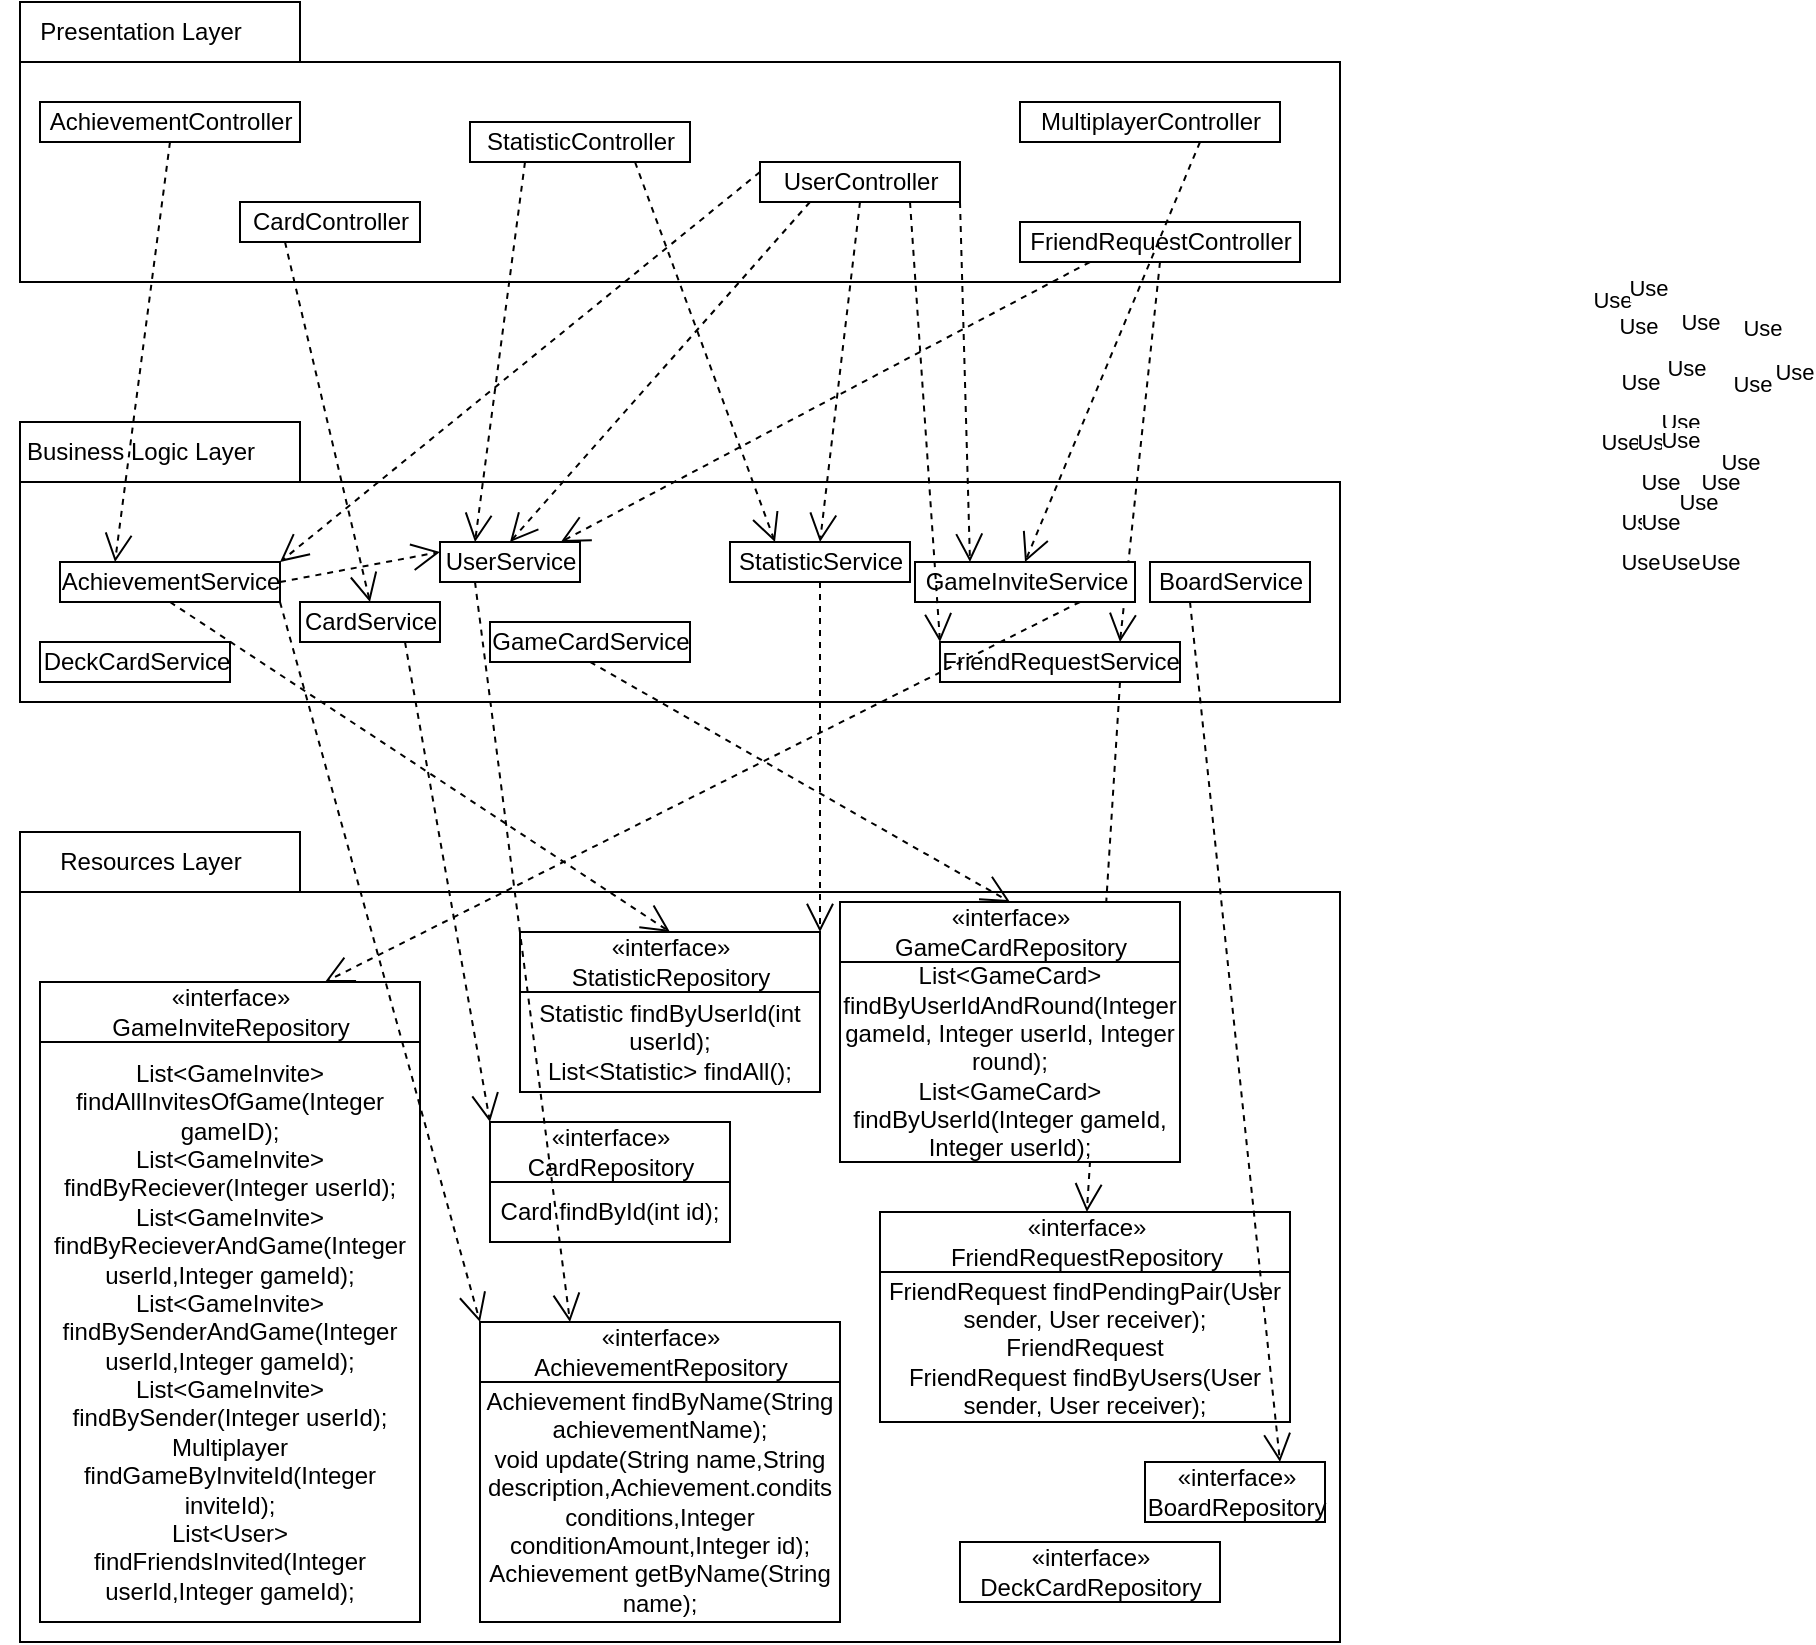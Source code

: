 <mxfile version="20.8.5" type="device"><diagram id="0Jj6bafTfGEhq76klaVH" name="Pagina-1"><mxGraphModel dx="1333" dy="1195" grid="1" gridSize="10" guides="1" tooltips="1" connect="1" arrows="1" fold="1" page="1" pageScale="1" pageWidth="1654" pageHeight="1169" math="0" shadow="0"><root><mxCell id="0"/><mxCell id="1" parent="0"/><mxCell id="-_7hLM5UKHxuyhW0b2Nb-1" value="" style="shape=folder;fontStyle=1;spacingTop=10;tabWidth=140;tabHeight=30;tabPosition=left;html=1;" parent="1" vertex="1"><mxGeometry x="70" y="40" width="660" height="140" as="geometry"/></mxCell><mxCell id="-_7hLM5UKHxuyhW0b2Nb-2" value="Presentation Layer" style="text;html=1;align=center;verticalAlign=middle;resizable=0;points=[];autosize=1;strokeColor=none;fillColor=none;" parent="1" vertex="1"><mxGeometry x="70" y="40" width="120" height="30" as="geometry"/></mxCell><mxCell id="-_7hLM5UKHxuyhW0b2Nb-4" value="UserController" style="html=1;" parent="1" vertex="1"><mxGeometry x="440" y="120" width="100" height="20" as="geometry"/></mxCell><mxCell id="-_7hLM5UKHxuyhW0b2Nb-5" value="StatisticController" style="html=1;" parent="1" vertex="1"><mxGeometry x="295" y="100" width="110" height="20" as="geometry"/></mxCell><mxCell id="-_7hLM5UKHxuyhW0b2Nb-8" value="CardController" style="html=1;" parent="1" vertex="1"><mxGeometry x="180" y="140" width="90" height="20" as="geometry"/></mxCell><mxCell id="-_7hLM5UKHxuyhW0b2Nb-9" value="AchievementController" style="html=1;" parent="1" vertex="1"><mxGeometry x="80" y="90" width="130" height="20" as="geometry"/></mxCell><mxCell id="-_7hLM5UKHxuyhW0b2Nb-10" value="FriendRequestController" style="html=1;" parent="1" vertex="1"><mxGeometry x="570" y="150" width="140" height="20" as="geometry"/></mxCell><mxCell id="-_7hLM5UKHxuyhW0b2Nb-11" value="" style="shape=folder;fontStyle=1;spacingTop=10;tabWidth=140;tabHeight=30;tabPosition=left;html=1;" parent="1" vertex="1"><mxGeometry x="70" y="250" width="660" height="140" as="geometry"/></mxCell><mxCell id="-_7hLM5UKHxuyhW0b2Nb-12" value="Business Logic Layer" style="text;html=1;align=center;verticalAlign=middle;resizable=0;points=[];autosize=1;strokeColor=none;fillColor=none;" parent="1" vertex="1"><mxGeometry x="60" y="250" width="140" height="30" as="geometry"/></mxCell><mxCell id="-_7hLM5UKHxuyhW0b2Nb-13" value="UserService" style="html=1;" parent="1" vertex="1"><mxGeometry x="280" y="310" width="70" height="20" as="geometry"/></mxCell><mxCell id="-_7hLM5UKHxuyhW0b2Nb-14" value="StatisticService" style="html=1;" parent="1" vertex="1"><mxGeometry x="425" y="310" width="90" height="20" as="geometry"/></mxCell><mxCell id="-_7hLM5UKHxuyhW0b2Nb-17" value="CardService" style="html=1;" parent="1" vertex="1"><mxGeometry x="210" y="340" width="70" height="20" as="geometry"/></mxCell><mxCell id="-_7hLM5UKHxuyhW0b2Nb-18" value="AchievementService" style="html=1;" parent="1" vertex="1"><mxGeometry x="90" y="320" width="110" height="20" as="geometry"/></mxCell><mxCell id="-_7hLM5UKHxuyhW0b2Nb-19" value="FriendRequestService" style="html=1;" parent="1" vertex="1"><mxGeometry x="530" y="360" width="120" height="20" as="geometry"/></mxCell><mxCell id="-_7hLM5UKHxuyhW0b2Nb-20" value="BoardService" style="html=1;" parent="1" vertex="1"><mxGeometry x="635" y="320" width="80" height="20" as="geometry"/></mxCell><mxCell id="-_7hLM5UKHxuyhW0b2Nb-21" value="GameCardService" style="html=1;" parent="1" vertex="1"><mxGeometry x="305" y="350" width="100" height="20" as="geometry"/></mxCell><mxCell id="-_7hLM5UKHxuyhW0b2Nb-24" value="" style="shape=folder;fontStyle=1;spacingTop=10;tabWidth=140;tabHeight=30;tabPosition=left;html=1;" parent="1" vertex="1"><mxGeometry x="70" y="455" width="660" height="405" as="geometry"/></mxCell><mxCell id="-_7hLM5UKHxuyhW0b2Nb-25" value="Resources Layer" style="text;html=1;align=center;verticalAlign=middle;resizable=0;points=[];autosize=1;strokeColor=none;fillColor=none;" parent="1" vertex="1"><mxGeometry x="80" y="455" width="110" height="30" as="geometry"/></mxCell><mxCell id="-_7hLM5UKHxuyhW0b2Nb-26" value="«interface»&lt;br&gt;AchievementRepository" style="html=1;" parent="1" vertex="1"><mxGeometry x="300" y="700" width="180" height="30" as="geometry"/></mxCell><mxCell id="-_7hLM5UKHxuyhW0b2Nb-27" value="Achievement findByName(String achievementName);&lt;br&gt;void update(String name,String description,Achievement.condits conditions,Integer conditionAmount,Integer id);&lt;br&gt;Achievement getByName(String name);" style="whiteSpace=wrap;html=1;" parent="1" vertex="1"><mxGeometry x="300" y="730" width="180" height="120" as="geometry"/></mxCell><mxCell id="-_7hLM5UKHxuyhW0b2Nb-30" value="«interface»&lt;br&gt;CardRepository" style="html=1;" parent="1" vertex="1"><mxGeometry x="305" y="600" width="120" height="30" as="geometry"/></mxCell><mxCell id="-_7hLM5UKHxuyhW0b2Nb-31" value="Card findById(int id);" style="whiteSpace=wrap;html=1;" parent="1" vertex="1"><mxGeometry x="305" y="630" width="120" height="30" as="geometry"/></mxCell><mxCell id="-_7hLM5UKHxuyhW0b2Nb-36" value="«interface»&lt;br&gt;BoardRepository" style="html=1;" parent="1" vertex="1"><mxGeometry x="632.5" y="770" width="90" height="30" as="geometry"/></mxCell><mxCell id="-_7hLM5UKHxuyhW0b2Nb-39" value="«interface»&lt;br&gt;StatisticRepository" style="html=1;" parent="1" vertex="1"><mxGeometry x="320" y="505" width="150" height="30" as="geometry"/></mxCell><mxCell id="-_7hLM5UKHxuyhW0b2Nb-40" value="Statistic findByUserId(int userId);&lt;br&gt;List&amp;lt;Statistic&amp;gt; findAll();" style="whiteSpace=wrap;html=1;" parent="1" vertex="1"><mxGeometry x="320" y="535" width="150" height="50" as="geometry"/></mxCell><mxCell id="-_7hLM5UKHxuyhW0b2Nb-45" value="Use" style="endArrow=open;endSize=12;dashed=1;html=1;rounded=0;exitX=0.25;exitY=1;exitDx=0;exitDy=0;entryX=0.5;entryY=0;entryDx=0;entryDy=0;" parent="1" source="-_7hLM5UKHxuyhW0b2Nb-8" target="-_7hLM5UKHxuyhW0b2Nb-17" edge="1"><mxGeometry x="1" y="661" width="160" relative="1" as="geometry"><mxPoint x="150" y="190" as="sourcePoint"/><mxPoint x="270" y="200" as="targetPoint"/><mxPoint x="12" y="62" as="offset"/><Array as="points"/></mxGeometry></mxCell><mxCell id="-_7hLM5UKHxuyhW0b2Nb-47" value="Use" style="endArrow=open;endSize=12;dashed=1;html=1;rounded=0;exitX=0.75;exitY=1;exitDx=0;exitDy=0;entryX=0;entryY=0;entryDx=0;entryDy=0;" parent="1" source="-_7hLM5UKHxuyhW0b2Nb-17" target="-_7hLM5UKHxuyhW0b2Nb-30" edge="1"><mxGeometry x="-0.706" y="661" width="160" relative="1" as="geometry"><mxPoint x="140" y="430" as="sourcePoint"/><mxPoint x="300" y="430" as="targetPoint"/><Array as="points"/><mxPoint as="offset"/></mxGeometry></mxCell><mxCell id="-_7hLM5UKHxuyhW0b2Nb-55" value="Use" style="endArrow=open;endSize=12;dashed=1;html=1;rounded=0;exitX=0;exitY=0.25;exitDx=0;exitDy=0;entryX=1;entryY=0;entryDx=0;entryDy=0;" parent="1" source="-_7hLM5UKHxuyhW0b2Nb-4" target="-_7hLM5UKHxuyhW0b2Nb-18" edge="1"><mxGeometry x="-1" y="518" width="160" relative="1" as="geometry"><mxPoint x="500" y="248.95" as="sourcePoint"/><mxPoint x="660" y="248.95" as="targetPoint"/><Array as="points"/><mxPoint x="153" y="-207" as="offset"/></mxGeometry></mxCell><mxCell id="-_7hLM5UKHxuyhW0b2Nb-56" value="Use" style="endArrow=open;endSize=12;dashed=1;html=1;rounded=0;exitX=0.5;exitY=1;exitDx=0;exitDy=0;entryX=0.5;entryY=0;entryDx=0;entryDy=0;" parent="1" source="-_7hLM5UKHxuyhW0b2Nb-4" target="-_7hLM5UKHxuyhW0b2Nb-14" edge="1"><mxGeometry x="0.079" y="414" width="160" relative="1" as="geometry"><mxPoint x="460" y="230" as="sourcePoint"/><mxPoint x="620" y="230" as="targetPoint"/><Array as="points"/><mxPoint as="offset"/></mxGeometry></mxCell><mxCell id="-_7hLM5UKHxuyhW0b2Nb-60" value="«interface»&lt;br&gt;FriendRequestRepository" style="html=1;" parent="1" vertex="1"><mxGeometry x="500" y="645" width="205" height="30" as="geometry"/></mxCell><mxCell id="-_7hLM5UKHxuyhW0b2Nb-61" value="FriendRequest findPendingPair(User sender, User receiver);&lt;br&gt;FriendRequest&lt;br&gt;FriendRequest findByUsers(User sender, User receiver);" style="whiteSpace=wrap;html=1;" parent="1" vertex="1"><mxGeometry x="500" y="675" width="205" height="75" as="geometry"/></mxCell><mxCell id="-_7hLM5UKHxuyhW0b2Nb-62" value="Use" style="endArrow=open;endSize=12;dashed=1;html=1;rounded=0;exitX=0.25;exitY=1;exitDx=0;exitDy=0;entryX=0.5;entryY=0;entryDx=0;entryDy=0;" parent="1" source="-_7hLM5UKHxuyhW0b2Nb-4" target="-_7hLM5UKHxuyhW0b2Nb-13" edge="1"><mxGeometry x="-1" y="445" width="160" relative="1" as="geometry"><mxPoint x="535" y="260" as="sourcePoint"/><mxPoint x="695" y="260" as="targetPoint"/><Array as="points"/><mxPoint x="81" y="-134" as="offset"/></mxGeometry></mxCell><mxCell id="-_7hLM5UKHxuyhW0b2Nb-64" value="Use" style="endArrow=open;endSize=12;dashed=1;html=1;rounded=0;exitX=0.25;exitY=1;exitDx=0;exitDy=0;entryX=0.25;entryY=0;entryDx=0;entryDy=0;" parent="1" source="-_7hLM5UKHxuyhW0b2Nb-5" target="-_7hLM5UKHxuyhW0b2Nb-13" edge="1"><mxGeometry x="0.283" y="599" width="160" relative="1" as="geometry"><mxPoint x="435" y="230" as="sourcePoint"/><mxPoint x="595" y="230" as="targetPoint"/><Array as="points"/><mxPoint as="offset"/></mxGeometry></mxCell><mxCell id="-_7hLM5UKHxuyhW0b2Nb-65" value="Use" style="endArrow=open;endSize=12;dashed=1;html=1;rounded=0;exitX=0.75;exitY=1;exitDx=0;exitDy=0;entryX=0.25;entryY=0;entryDx=0;entryDy=0;" parent="1" source="-_7hLM5UKHxuyhW0b2Nb-5" target="-_7hLM5UKHxuyhW0b2Nb-14" edge="1"><mxGeometry x="1" y="425" width="160" relative="1" as="geometry"><mxPoint x="425" y="210" as="sourcePoint"/><mxPoint x="585" y="210" as="targetPoint"/><Array as="points"/><mxPoint x="24" y="97" as="offset"/></mxGeometry></mxCell><mxCell id="-_7hLM5UKHxuyhW0b2Nb-69" value="Use" style="endArrow=open;endSize=12;dashed=1;html=1;rounded=0;exitX=0.25;exitY=1;exitDx=0;exitDy=0;entryX=0.863;entryY=-0.001;entryDx=0;entryDy=0;entryPerimeter=0;" parent="1" source="-_7hLM5UKHxuyhW0b2Nb-10" target="-_7hLM5UKHxuyhW0b2Nb-13" edge="1"><mxGeometry x="-1" y="313" width="160" relative="1" as="geometry"><mxPoint x="552.5" y="230" as="sourcePoint"/><mxPoint x="712.5" y="230" as="targetPoint"/><Array as="points"/><mxPoint x="129" y="-127" as="offset"/></mxGeometry></mxCell><mxCell id="-_7hLM5UKHxuyhW0b2Nb-70" value="Use" style="endArrow=open;endSize=12;dashed=1;html=1;rounded=0;exitX=0.5;exitY=1;exitDx=0;exitDy=0;entryX=0.75;entryY=0;entryDx=0;entryDy=0;" parent="1" source="-_7hLM5UKHxuyhW0b2Nb-10" target="-_7hLM5UKHxuyhW0b2Nb-19" edge="1"><mxGeometry x="-0.33" y="256" width="160" relative="1" as="geometry"><mxPoint x="530" y="240" as="sourcePoint"/><mxPoint x="690" y="240" as="targetPoint"/><Array as="points"/><mxPoint as="offset"/></mxGeometry></mxCell><mxCell id="-_7hLM5UKHxuyhW0b2Nb-71" value="Use" style="endArrow=open;endSize=12;dashed=1;html=1;rounded=0;exitX=0.25;exitY=1;exitDx=0;exitDy=0;entryX=0.25;entryY=0;entryDx=0;entryDy=0;" parent="1" source="-_7hLM5UKHxuyhW0b2Nb-13" target="-_7hLM5UKHxuyhW0b2Nb-26" edge="1"><mxGeometry x="-1" y="578" width="160" relative="1" as="geometry"><mxPoint x="395" y="410" as="sourcePoint"/><mxPoint x="555" y="410" as="targetPoint"/><Array as="points"/><mxPoint x="-5" y="-67" as="offset"/></mxGeometry></mxCell><mxCell id="-_7hLM5UKHxuyhW0b2Nb-74" value="Use" style="endArrow=open;endSize=12;dashed=1;html=1;rounded=0;exitX=0.5;exitY=1;exitDx=0;exitDy=0;entryX=0.5;entryY=0;entryDx=0;entryDy=0;" parent="1" source="-_7hLM5UKHxuyhW0b2Nb-21" target="pkBHKlP0TFliPxE22BI1-5" edge="1"><mxGeometry x="1" y="451" width="160" relative="1" as="geometry"><mxPoint x="510" y="400" as="sourcePoint"/><mxPoint x="477.5" y="510" as="targetPoint"/><Array as="points"/><mxPoint x="95" y="85" as="offset"/></mxGeometry></mxCell><mxCell id="-_7hLM5UKHxuyhW0b2Nb-79" value="Use" style="endArrow=open;endSize=12;dashed=1;html=1;rounded=0;exitX=0.25;exitY=1;exitDx=0;exitDy=0;entryX=0.75;entryY=0;entryDx=0;entryDy=0;" parent="1" source="-_7hLM5UKHxuyhW0b2Nb-20" target="-_7hLM5UKHxuyhW0b2Nb-36" edge="1"><mxGeometry x="-1" y="255" width="160" relative="1" as="geometry"><mxPoint x="610" y="400" as="sourcePoint"/><mxPoint x="770" y="400" as="targetPoint"/><Array as="points"/><mxPoint x="-30" y="-111" as="offset"/></mxGeometry></mxCell><mxCell id="-_7hLM5UKHxuyhW0b2Nb-81" value="Use" style="endArrow=open;endSize=12;dashed=1;html=1;rounded=0;entryX=0.25;entryY=0;entryDx=0;entryDy=0;exitX=0.5;exitY=1;exitDx=0;exitDy=0;" parent="1" source="-_7hLM5UKHxuyhW0b2Nb-9" target="-_7hLM5UKHxuyhW0b2Nb-18" edge="1"><mxGeometry x="-0.521" y="768" width="160" relative="1" as="geometry"><mxPoint x="610" y="10" as="sourcePoint"/><mxPoint x="460" y="40" as="targetPoint"/><Array as="points"/><mxPoint y="-1" as="offset"/></mxGeometry></mxCell><mxCell id="-_7hLM5UKHxuyhW0b2Nb-82" value="Use" style="endArrow=open;endSize=12;dashed=1;html=1;rounded=0;entryX=1;entryY=0;entryDx=0;entryDy=0;exitX=0.5;exitY=1;exitDx=0;exitDy=0;" parent="1" source="-_7hLM5UKHxuyhW0b2Nb-14" target="-_7hLM5UKHxuyhW0b2Nb-39" edge="1"><mxGeometry x="-1" y="464" width="160" relative="1" as="geometry"><mxPoint x="622.5" y="210" as="sourcePoint"/><mxPoint x="472.5" y="240" as="targetPoint"/><Array as="points"/><mxPoint x="-4" y="-60" as="offset"/></mxGeometry></mxCell><mxCell id="-_7hLM5UKHxuyhW0b2Nb-84" value="Use" style="endArrow=open;endSize=12;dashed=1;html=1;rounded=0;entryX=0.5;entryY=0;entryDx=0;entryDy=0;exitX=0.5;exitY=1;exitDx=0;exitDy=0;" parent="1" source="-_7hLM5UKHxuyhW0b2Nb-18" target="-_7hLM5UKHxuyhW0b2Nb-39" edge="1"><mxGeometry x="1" y="599" width="160" relative="1" as="geometry"><mxPoint x="642.5" y="230" as="sourcePoint"/><mxPoint x="492.5" y="260" as="targetPoint"/><Array as="points"/><mxPoint x="185" y="195" as="offset"/></mxGeometry></mxCell><mxCell id="-_7hLM5UKHxuyhW0b2Nb-85" value="Use" style="endArrow=open;endSize=12;dashed=1;html=1;rounded=0;exitX=0.75;exitY=1;exitDx=0;exitDy=0;" parent="1" source="-_7hLM5UKHxuyhW0b2Nb-19" target="-_7hLM5UKHxuyhW0b2Nb-60" edge="1"><mxGeometry x="-1" y="341" width="160" relative="1" as="geometry"><mxPoint x="652.5" y="240" as="sourcePoint"/><mxPoint x="502.5" y="270" as="targetPoint"/><Array as="points"/><mxPoint x="-19" y="-198" as="offset"/></mxGeometry></mxCell><mxCell id="pkBHKlP0TFliPxE22BI1-1" value="DeckCardService" style="html=1;" vertex="1" parent="1"><mxGeometry x="80" y="360" width="95" height="20" as="geometry"/></mxCell><mxCell id="pkBHKlP0TFliPxE22BI1-2" value="«interface»&lt;br&gt;DeckCardRepository" style="html=1;" vertex="1" parent="1"><mxGeometry x="540" y="810" width="130" height="30" as="geometry"/></mxCell><mxCell id="pkBHKlP0TFliPxE22BI1-3" value="Use" style="endArrow=open;endSize=12;dashed=1;html=1;rounded=0;exitX=1;exitY=0.5;exitDx=0;exitDy=0;entryX=0;entryY=0.25;entryDx=0;entryDy=0;" edge="1" parent="1" source="-_7hLM5UKHxuyhW0b2Nb-18" target="-_7hLM5UKHxuyhW0b2Nb-13"><mxGeometry x="1" y="-630" width="160" relative="1" as="geometry"><mxPoint x="500" y="150" as="sourcePoint"/><mxPoint x="480" y="320" as="targetPoint"/><Array as="points"/><mxPoint x="513" y="-644" as="offset"/></mxGeometry></mxCell><mxCell id="pkBHKlP0TFliPxE22BI1-5" value="«interface»&lt;br&gt;GameCardRepository" style="html=1;" vertex="1" parent="1"><mxGeometry x="480" y="490" width="170" height="30" as="geometry"/></mxCell><mxCell id="pkBHKlP0TFliPxE22BI1-6" value="List&amp;lt;GameCard&amp;gt; findByUserIdAndRound(Integer gameId, Integer userId, Integer round);&lt;br&gt;List&amp;lt;GameCard&amp;gt; findByUserId(Integer gameId, Integer userId);" style="whiteSpace=wrap;html=1;" vertex="1" parent="1"><mxGeometry x="480" y="520" width="170" height="100" as="geometry"/></mxCell><mxCell id="pkBHKlP0TFliPxE22BI1-7" value="MultiplayerController" style="html=1;" vertex="1" parent="1"><mxGeometry x="570" y="90" width="130" height="20" as="geometry"/></mxCell><mxCell id="pkBHKlP0TFliPxE22BI1-8" value="GameInviteService" style="html=1;" vertex="1" parent="1"><mxGeometry x="517.5" y="320" width="110" height="20" as="geometry"/></mxCell><mxCell id="pkBHKlP0TFliPxE22BI1-9" value="«interface»&lt;br&gt;GameInviteRepository" style="html=1;" vertex="1" parent="1"><mxGeometry x="80" y="530" width="190" height="30" as="geometry"/></mxCell><mxCell id="pkBHKlP0TFliPxE22BI1-10" value="Use" style="endArrow=open;endSize=12;dashed=1;html=1;rounded=0;exitX=0.75;exitY=1;exitDx=0;exitDy=0;entryX=0.75;entryY=0;entryDx=0;entryDy=0;" edge="1" parent="1" source="pkBHKlP0TFliPxE22BI1-8" target="pkBHKlP0TFliPxE22BI1-9"><mxGeometry x="-1" y="301" width="160" relative="1" as="geometry"><mxPoint x="1105" y="380" as="sourcePoint"/><mxPoint x="1265" y="380" as="targetPoint"/><Array as="points"/><mxPoint x="145" y="-379" as="offset"/></mxGeometry></mxCell><mxCell id="pkBHKlP0TFliPxE22BI1-11" value="Use" style="endArrow=open;endSize=12;dashed=1;html=1;rounded=0;entryX=0.5;entryY=0;entryDx=0;entryDy=0;" edge="1" parent="1" target="pkBHKlP0TFliPxE22BI1-8"><mxGeometry x="-0.236" y="285" width="160" relative="1" as="geometry"><mxPoint x="660" y="110" as="sourcePoint"/><mxPoint x="925" y="200" as="targetPoint"/><Array as="points"/><mxPoint as="offset"/></mxGeometry></mxCell><mxCell id="pkBHKlP0TFliPxE22BI1-12" value="&lt;div&gt;&lt;span style=&quot;background-color: initial;&quot;&gt;List&amp;lt;GameInvite&amp;gt; findAllInvitesOfGame(Integer gameID);&lt;/span&gt;&lt;br&gt;&lt;/div&gt;&lt;div&gt;List&amp;lt;GameInvite&amp;gt; findByReciever(Integer userId);&lt;/div&gt;&lt;div&gt;List&amp;lt;GameInvite&amp;gt; findByRecieverAndGame(Integer userId,Integer gameId);&lt;/div&gt;&lt;div&gt;List&amp;lt;GameInvite&amp;gt; findBySenderAndGame(Integer userId,Integer gameId);&lt;/div&gt;&lt;div&gt;List&amp;lt;GameInvite&amp;gt; findBySender(Integer userId);&lt;/div&gt;&lt;div&gt;Multiplayer findGameByInviteId(Integer inviteId);&lt;/div&gt;&lt;div&gt;List&amp;lt;User&amp;gt; findFriendsInvited(Integer userId,Integer gameId);&lt;/div&gt;" style="whiteSpace=wrap;html=1;" vertex="1" parent="1"><mxGeometry x="80" y="560" width="190" height="290" as="geometry"/></mxCell><mxCell id="pkBHKlP0TFliPxE22BI1-13" value="Use" style="endArrow=open;endSize=12;dashed=1;html=1;rounded=0;exitX=0.75;exitY=1;exitDx=0;exitDy=0;" edge="1" parent="1" source="-_7hLM5UKHxuyhW0b2Nb-4"><mxGeometry x="0.079" y="414" width="160" relative="1" as="geometry"><mxPoint x="500" y="150" as="sourcePoint"/><mxPoint x="530" y="360" as="targetPoint"/><Array as="points"/><mxPoint as="offset"/></mxGeometry></mxCell><mxCell id="pkBHKlP0TFliPxE22BI1-14" value="Use" style="endArrow=open;endSize=12;dashed=1;html=1;rounded=0;exitX=1;exitY=1;exitDx=0;exitDy=0;entryX=0.25;entryY=0;entryDx=0;entryDy=0;" edge="1" parent="1" source="-_7hLM5UKHxuyhW0b2Nb-4" target="pkBHKlP0TFliPxE22BI1-8"><mxGeometry x="0.079" y="414" width="160" relative="1" as="geometry"><mxPoint x="510" y="160" as="sourcePoint"/><mxPoint x="490" y="330" as="targetPoint"/><Array as="points"/><mxPoint as="offset"/></mxGeometry></mxCell><mxCell id="-_7hLM5UKHxuyhW0b2Nb-83" value="Use" style="endArrow=open;endSize=12;dashed=1;html=1;rounded=0;exitX=1;exitY=1;exitDx=0;exitDy=0;" parent="1" source="-_7hLM5UKHxuyhW0b2Nb-18" edge="1"><mxGeometry x="-0.595" y="709" width="160" relative="1" as="geometry"><mxPoint x="632.5" y="220" as="sourcePoint"/><mxPoint x="300" y="700" as="targetPoint"/><Array as="points"/><mxPoint as="offset"/></mxGeometry></mxCell></root></mxGraphModel></diagram></mxfile>